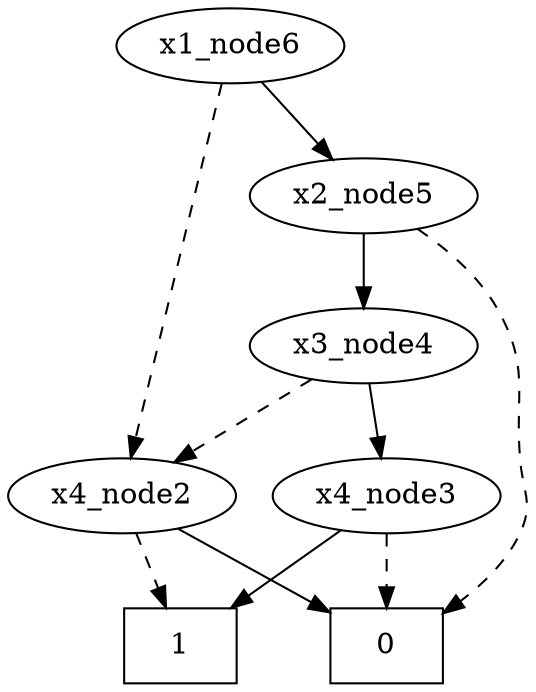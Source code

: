 digraph G { 
 0 [shape=box]; 
 1 [shape=box]; 
x4_node2 -> 1 [style = dashed];
x4_node2 -> 0;
x4_node3 -> 0 [style = dashed];
x4_node3 -> 1;
x3_node4 -> x4_node2 [style = dashed];
x3_node4 -> x4_node3;
x2_node5 -> 0 [style = dashed];
x2_node5 -> x3_node4;
x1_node6 -> x4_node2 [style = dashed];
x1_node6 -> x2_node5;
 }